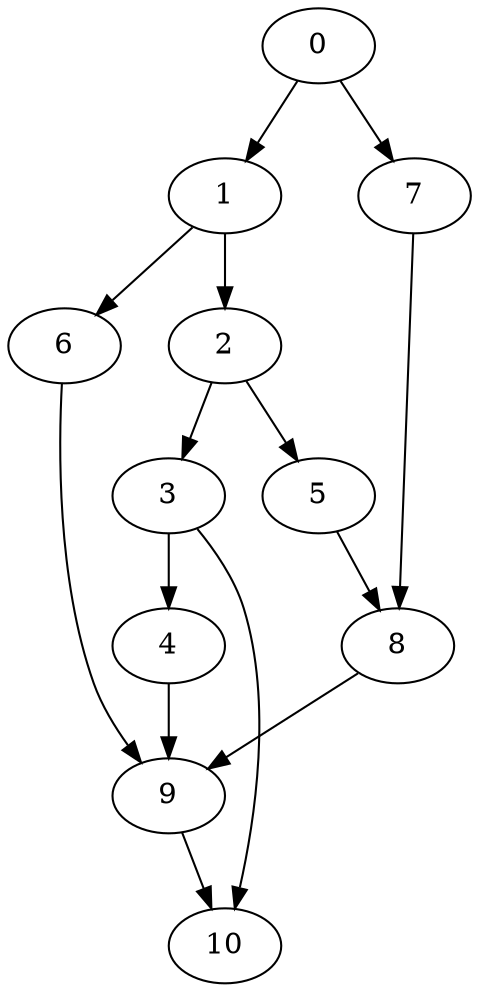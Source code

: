 digraph {
	0
	1
	2
	3
	4
	5
	6
	7
	8
	9
	10
	3 -> 4
	2 -> 5
	5 -> 8
	7 -> 8
	1 -> 2
	2 -> 3
	1 -> 6
	0 -> 7
	4 -> 9
	6 -> 9
	8 -> 9
	3 -> 10
	9 -> 10
	0 -> 1
}
